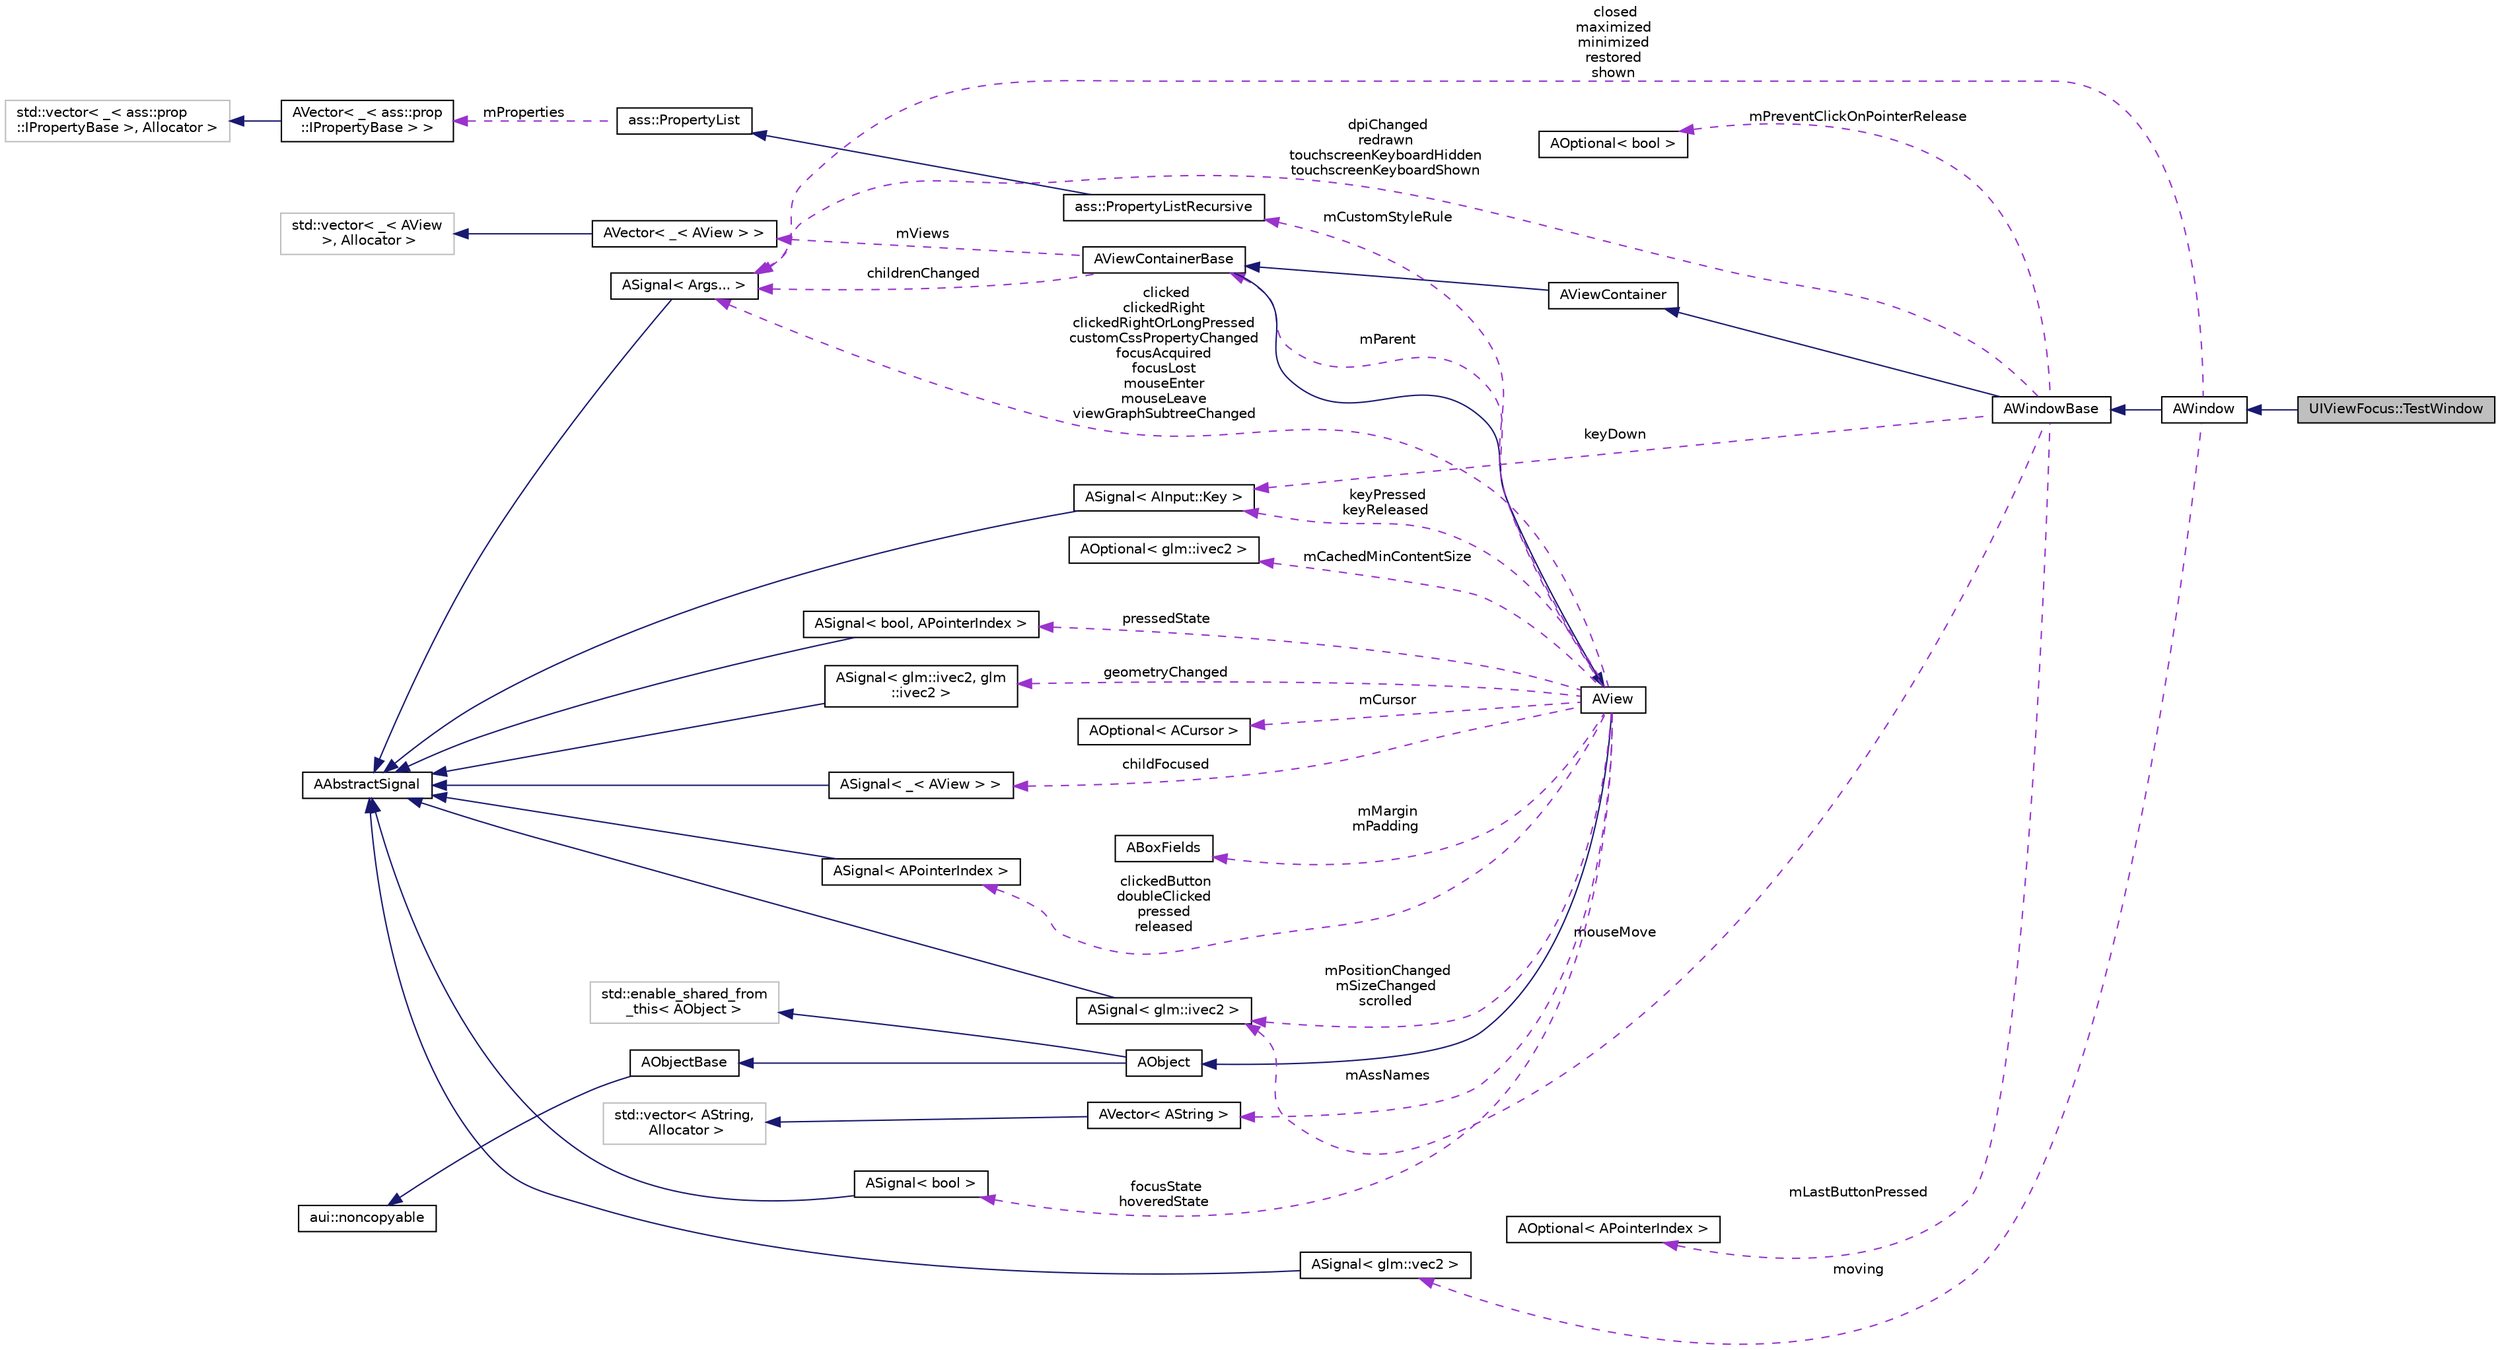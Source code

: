 digraph "UIViewFocus::TestWindow"
{
 // LATEX_PDF_SIZE
  edge [fontname="Helvetica",fontsize="10",labelfontname="Helvetica",labelfontsize="10"];
  node [fontname="Helvetica",fontsize="10",shape=record];
  rankdir="LR";
  Node1 [label="UIViewFocus::TestWindow",height=0.2,width=0.4,color="black", fillcolor="grey75", style="filled", fontcolor="black",tooltip=" "];
  Node2 -> Node1 [dir="back",color="midnightblue",fontsize="10",style="solid",fontname="Helvetica"];
  Node2 [label="AWindow",height=0.2,width=0.4,color="black", fillcolor="white", style="filled",URL="$classAWindow.html",tooltip="Represents a window in the underlying windowing system."];
  Node3 -> Node2 [dir="back",color="midnightblue",fontsize="10",style="solid",fontname="Helvetica"];
  Node3 [label="AWindowBase",height=0.2,width=0.4,color="black", fillcolor="white", style="filled",URL="$classAWindowBase.html",tooltip=" "];
  Node4 -> Node3 [dir="back",color="midnightblue",fontsize="10",style="solid",fontname="Helvetica"];
  Node4 [label="AViewContainer",height=0.2,width=0.4,color="black", fillcolor="white", style="filled",URL="$classAViewContainer.html",tooltip="A trivial modifiable view that represents a set of views."];
  Node5 -> Node4 [dir="back",color="midnightblue",fontsize="10",style="solid",fontname="Helvetica"];
  Node5 [label="AViewContainerBase",height=0.2,width=0.4,color="black", fillcolor="white", style="filled",URL="$classAViewContainerBase.html",tooltip="A view that represents a set of views."];
  Node6 -> Node5 [dir="back",color="midnightblue",fontsize="10",style="solid",fontname="Helvetica"];
  Node6 [label="AView",height=0.2,width=0.4,color="black", fillcolor="white", style="filled",URL="$classAView.html",tooltip="Base class of all UI objects."];
  Node7 -> Node6 [dir="back",color="midnightblue",fontsize="10",style="solid",fontname="Helvetica"];
  Node7 [label="AObject",height=0.2,width=0.4,color="black", fillcolor="white", style="filled",URL="$classAObject.html",tooltip="A base object class."];
  Node8 -> Node7 [dir="back",color="midnightblue",fontsize="10",style="solid",fontname="Helvetica"];
  Node8 [label="AObjectBase",height=0.2,width=0.4,color="black", fillcolor="white", style="filled",URL="$classAObjectBase.html",tooltip=" "];
  Node9 -> Node8 [dir="back",color="midnightblue",fontsize="10",style="solid",fontname="Helvetica"];
  Node9 [label="aui::noncopyable",height=0.2,width=0.4,color="black", fillcolor="white", style="filled",URL="$structaui_1_1noncopyable.html",tooltip="Forbids copy of your class."];
  Node10 -> Node7 [dir="back",color="midnightblue",fontsize="10",style="solid",fontname="Helvetica"];
  Node10 [label="std::enable_shared_from\l_this\< AObject \>",height=0.2,width=0.4,color="grey75", fillcolor="white", style="filled",tooltip=" "];
  Node5 -> Node6 [dir="back",color="darkorchid3",fontsize="10",style="dashed",label=" mParent" ,fontname="Helvetica"];
  Node11 -> Node6 [dir="back",color="darkorchid3",fontsize="10",style="dashed",label=" mAssNames" ,fontname="Helvetica"];
  Node11 [label="AVector\< AString \>",height=0.2,width=0.4,color="black", fillcolor="white", style="filled",URL="$classAVector.html",tooltip=" "];
  Node12 -> Node11 [dir="back",color="midnightblue",fontsize="10",style="solid",fontname="Helvetica"];
  Node12 [label="std::vector\< AString,\l Allocator \>",height=0.2,width=0.4,color="grey75", fillcolor="white", style="filled",tooltip=" "];
  Node13 -> Node6 [dir="back",color="darkorchid3",fontsize="10",style="dashed",label=" clicked\nclickedRight\nclickedRightOrLongPressed\ncustomCssPropertyChanged\nfocusAcquired\nfocusLost\nmouseEnter\nmouseLeave\nviewGraphSubtreeChanged" ,fontname="Helvetica"];
  Node13 [label="ASignal\< Args... \>",height=0.2,width=0.4,color="black", fillcolor="white", style="filled",URL="$classASignal.html",tooltip=" "];
  Node14 -> Node13 [dir="back",color="midnightblue",fontsize="10",style="solid",fontname="Helvetica"];
  Node14 [label="AAbstractSignal",height=0.2,width=0.4,color="black", fillcolor="white", style="filled",URL="$classAAbstractSignal.html",tooltip="Base class for signal."];
  Node15 -> Node6 [dir="back",color="darkorchid3",fontsize="10",style="dashed",label=" mCustomStyleRule" ,fontname="Helvetica"];
  Node15 [label="ass::PropertyListRecursive",height=0.2,width=0.4,color="black", fillcolor="white", style="filled",URL="$structass_1_1PropertyListRecursive.html",tooltip=" "];
  Node16 -> Node15 [dir="back",color="midnightblue",fontsize="10",style="solid",fontname="Helvetica"];
  Node16 [label="ass::PropertyList",height=0.2,width=0.4,color="black", fillcolor="white", style="filled",URL="$structass_1_1PropertyList.html",tooltip=" "];
  Node17 -> Node16 [dir="back",color="darkorchid3",fontsize="10",style="dashed",label=" mProperties" ,fontname="Helvetica"];
  Node17 [label="AVector\< _\< ass::prop\l::IPropertyBase \> \>",height=0.2,width=0.4,color="black", fillcolor="white", style="filled",URL="$classAVector.html",tooltip=" "];
  Node18 -> Node17 [dir="back",color="midnightblue",fontsize="10",style="solid",fontname="Helvetica"];
  Node18 [label="std::vector\< _\< ass::prop\l::IPropertyBase \>, Allocator \>",height=0.2,width=0.4,color="grey75", fillcolor="white", style="filled",tooltip=" "];
  Node19 -> Node6 [dir="back",color="darkorchid3",fontsize="10",style="dashed",label=" childFocused" ,fontname="Helvetica"];
  Node19 [label="ASignal\< _\< AView \> \>",height=0.2,width=0.4,color="black", fillcolor="white", style="filled",URL="$classASignal.html",tooltip=" "];
  Node14 -> Node19 [dir="back",color="midnightblue",fontsize="10",style="solid",fontname="Helvetica"];
  Node20 -> Node6 [dir="back",color="darkorchid3",fontsize="10",style="dashed",label=" keyPressed\nkeyReleased" ,fontname="Helvetica"];
  Node20 [label="ASignal\< AInput::Key \>",height=0.2,width=0.4,color="black", fillcolor="white", style="filled",URL="$classASignal.html",tooltip=" "];
  Node14 -> Node20 [dir="back",color="midnightblue",fontsize="10",style="solid",fontname="Helvetica"];
  Node21 -> Node6 [dir="back",color="darkorchid3",fontsize="10",style="dashed",label=" clickedButton\ndoubleClicked\npressed\nreleased" ,fontname="Helvetica"];
  Node21 [label="ASignal\< APointerIndex \>",height=0.2,width=0.4,color="black", fillcolor="white", style="filled",URL="$classASignal.html",tooltip=" "];
  Node14 -> Node21 [dir="back",color="midnightblue",fontsize="10",style="solid",fontname="Helvetica"];
  Node22 -> Node6 [dir="back",color="darkorchid3",fontsize="10",style="dashed",label=" geometryChanged" ,fontname="Helvetica"];
  Node22 [label="ASignal\< glm::ivec2, glm\l::ivec2 \>",height=0.2,width=0.4,color="black", fillcolor="white", style="filled",URL="$classASignal.html",tooltip=" "];
  Node14 -> Node22 [dir="back",color="midnightblue",fontsize="10",style="solid",fontname="Helvetica"];
  Node23 -> Node6 [dir="back",color="darkorchid3",fontsize="10",style="dashed",label=" mCachedMinContentSize" ,fontname="Helvetica"];
  Node23 [label="AOptional\< glm::ivec2 \>",height=0.2,width=0.4,color="black", fillcolor="white", style="filled",URL="$classAOptional.html",tooltip=" "];
  Node24 -> Node6 [dir="back",color="darkorchid3",fontsize="10",style="dashed",label=" mCursor" ,fontname="Helvetica"];
  Node24 [label="AOptional\< ACursor \>",height=0.2,width=0.4,color="black", fillcolor="white", style="filled",URL="$classAOptional.html",tooltip=" "];
  Node25 -> Node6 [dir="back",color="darkorchid3",fontsize="10",style="dashed",label=" mPositionChanged\nmSizeChanged\nscrolled" ,fontname="Helvetica"];
  Node25 [label="ASignal\< glm::ivec2 \>",height=0.2,width=0.4,color="black", fillcolor="white", style="filled",URL="$classASignal.html",tooltip=" "];
  Node14 -> Node25 [dir="back",color="midnightblue",fontsize="10",style="solid",fontname="Helvetica"];
  Node26 -> Node6 [dir="back",color="darkorchid3",fontsize="10",style="dashed",label=" mMargin\nmPadding" ,fontname="Helvetica"];
  Node26 [label="ABoxFields",height=0.2,width=0.4,color="black", fillcolor="white", style="filled",URL="$structABoxFields.html",tooltip="Represents a rectangle fields. Useful for margin and padding around AViews."];
  Node27 -> Node6 [dir="back",color="darkorchid3",fontsize="10",style="dashed",label=" focusState\nhoveredState" ,fontname="Helvetica"];
  Node27 [label="ASignal\< bool \>",height=0.2,width=0.4,color="black", fillcolor="white", style="filled",URL="$classASignal.html",tooltip=" "];
  Node14 -> Node27 [dir="back",color="midnightblue",fontsize="10",style="solid",fontname="Helvetica"];
  Node28 -> Node6 [dir="back",color="darkorchid3",fontsize="10",style="dashed",label=" pressedState" ,fontname="Helvetica"];
  Node28 [label="ASignal\< bool, APointerIndex \>",height=0.2,width=0.4,color="black", fillcolor="white", style="filled",URL="$classASignal.html",tooltip=" "];
  Node14 -> Node28 [dir="back",color="midnightblue",fontsize="10",style="solid",fontname="Helvetica"];
  Node13 -> Node5 [dir="back",color="darkorchid3",fontsize="10",style="dashed",label=" childrenChanged" ,fontname="Helvetica"];
  Node29 -> Node5 [dir="back",color="darkorchid3",fontsize="10",style="dashed",label=" mViews" ,fontname="Helvetica"];
  Node29 [label="AVector\< _\< AView \> \>",height=0.2,width=0.4,color="black", fillcolor="white", style="filled",URL="$classAVector.html",tooltip=" "];
  Node30 -> Node29 [dir="back",color="midnightblue",fontsize="10",style="solid",fontname="Helvetica"];
  Node30 [label="std::vector\< _\< AView\l \>, Allocator \>",height=0.2,width=0.4,color="grey75", fillcolor="white", style="filled",tooltip=" "];
  Node13 -> Node3 [dir="back",color="darkorchid3",fontsize="10",style="dashed",label=" dpiChanged\nredrawn\ntouchscreenKeyboardHidden\ntouchscreenKeyboardShown" ,fontname="Helvetica"];
  Node31 -> Node3 [dir="back",color="darkorchid3",fontsize="10",style="dashed",label=" mLastButtonPressed" ,fontname="Helvetica"];
  Node31 [label="AOptional\< APointerIndex \>",height=0.2,width=0.4,color="black", fillcolor="white", style="filled",URL="$classAOptional.html",tooltip=" "];
  Node20 -> Node3 [dir="back",color="darkorchid3",fontsize="10",style="dashed",label=" keyDown" ,fontname="Helvetica"];
  Node25 -> Node3 [dir="back",color="darkorchid3",fontsize="10",style="dashed",label=" mouseMove" ,fontname="Helvetica"];
  Node32 -> Node3 [dir="back",color="darkorchid3",fontsize="10",style="dashed",label=" mPreventClickOnPointerRelease" ,fontname="Helvetica"];
  Node32 [label="AOptional\< bool \>",height=0.2,width=0.4,color="black", fillcolor="white", style="filled",URL="$classAOptional.html",tooltip=" "];
  Node13 -> Node2 [dir="back",color="darkorchid3",fontsize="10",style="dashed",label=" closed\nmaximized\nminimized\nrestored\nshown" ,fontname="Helvetica"];
  Node33 -> Node2 [dir="back",color="darkorchid3",fontsize="10",style="dashed",label=" moving" ,fontname="Helvetica"];
  Node33 [label="ASignal\< glm::vec2 \>",height=0.2,width=0.4,color="black", fillcolor="white", style="filled",URL="$classASignal.html",tooltip=" "];
  Node14 -> Node33 [dir="back",color="midnightblue",fontsize="10",style="solid",fontname="Helvetica"];
}

